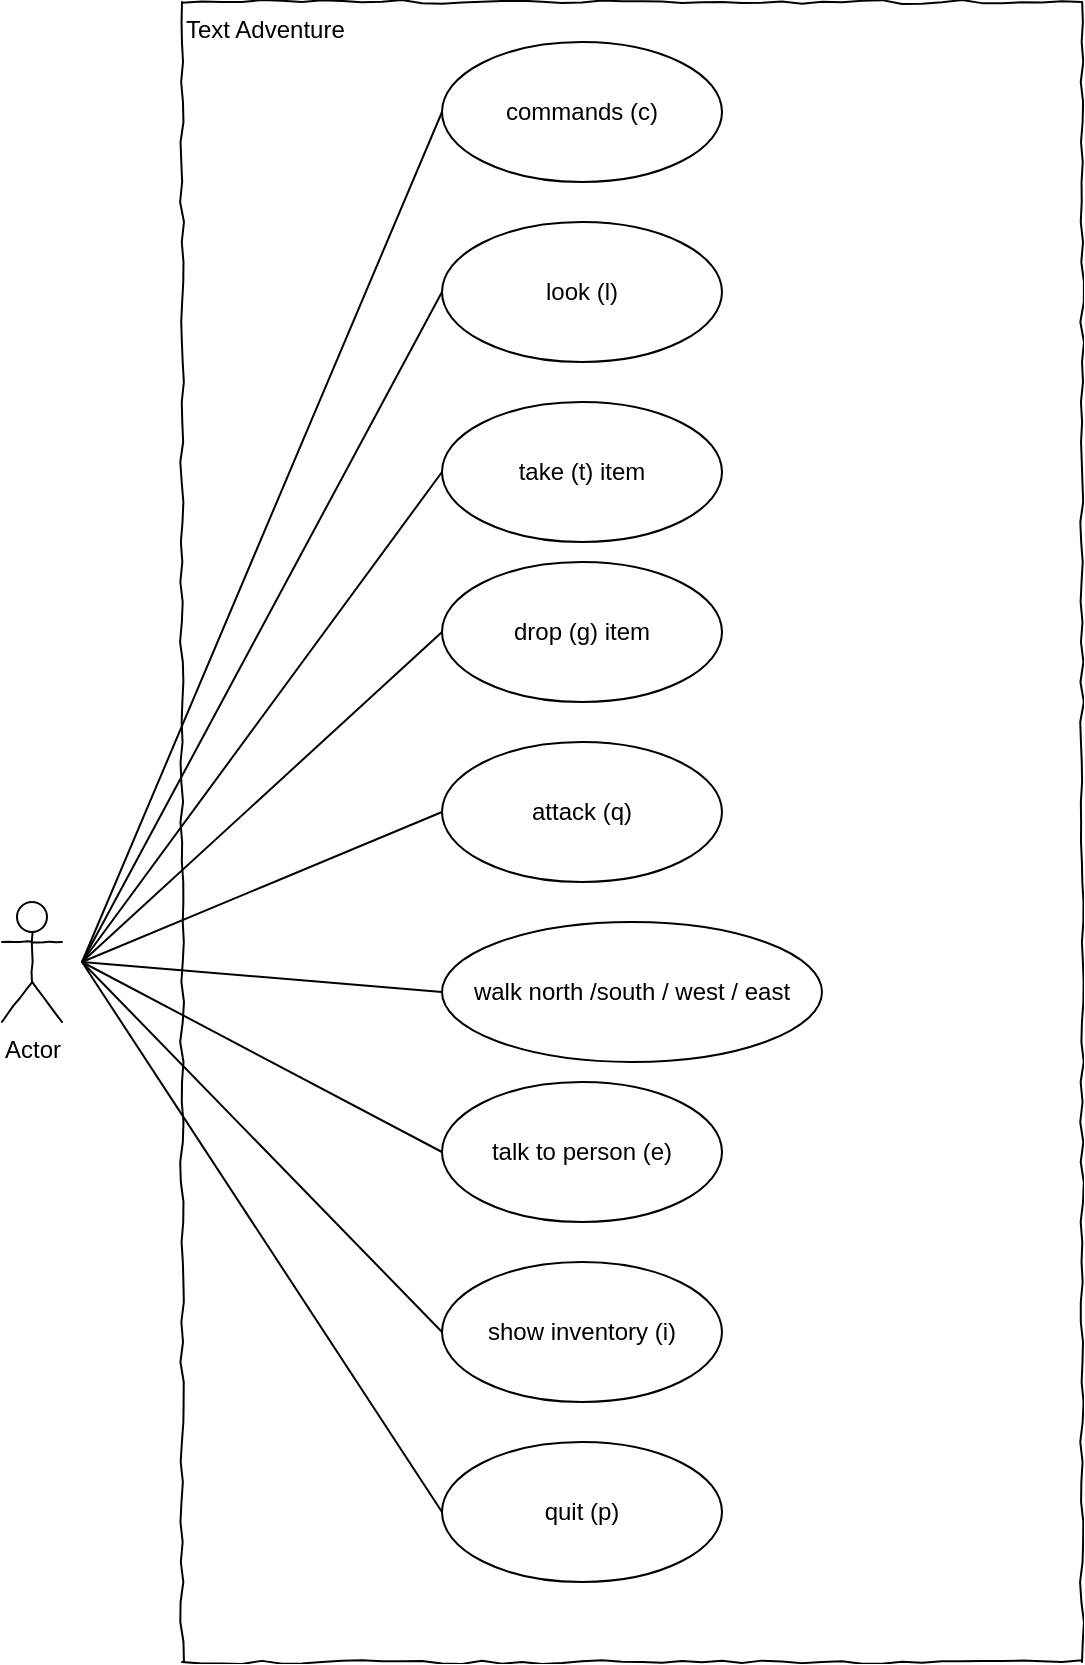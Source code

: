 <mxfile version="13.5.8" type="device"><diagram id="rLSn-KdCEXKYZTksXlZC" name="Page-1"><mxGraphModel dx="1422" dy="745" grid="1" gridSize="10" guides="1" tooltips="1" connect="1" arrows="1" fold="1" page="1" pageScale="1" pageWidth="827" pageHeight="1169" math="0" shadow="0"><root><mxCell id="0"/><mxCell id="1" parent="0"/><mxCell id="k0lDTbpSX53KHQLTWqQt-22" value="&lt;div style=&quot;text-align: left&quot;&gt;&lt;span&gt;Text Adventure&lt;/span&gt;&lt;/div&gt;" style="rounded=0;whiteSpace=wrap;html=1;shadow=0;glass=0;comic=1;strokeColor=#000000;labelPosition=center;verticalLabelPosition=middle;align=left;verticalAlign=top;absoluteArcSize=1;arcSize=50;" parent="1" vertex="1"><mxGeometry x="170" y="120" width="450" height="830" as="geometry"/></mxCell><mxCell id="k0lDTbpSX53KHQLTWqQt-1" value="Actor" style="shape=umlActor;verticalLabelPosition=bottom;labelBackgroundColor=#ffffff;verticalAlign=top;html=1;rounded=1;shadow=0;comic=1;strokeWidth=1;comic=1" parent="1" vertex="1"><mxGeometry x="80" y="570" width="30" height="60" as="geometry"/></mxCell><mxCell id="k0lDTbpSX53KHQLTWqQt-2" value="commands (c)" style="ellipse;whiteSpace=wrap;html=1;rounded=1;shadow=0;strokeWidth=1;comic=1;" parent="1" vertex="1"><mxGeometry x="300" y="140" width="140" height="70" as="geometry"/></mxCell><mxCell id="k0lDTbpSX53KHQLTWqQt-3" value="look (l)&lt;span style=&quot;color: rgba(0 , 0 , 0 , 0) ; font-family: monospace ; font-size: 0px&quot;&gt;CmxGraphModel%3E%3Croot%3E%3CmxCell%20id%3D%220%22%2F%3E%3CmxCell%20id%3D%221%22%20parent%3D%220%22%2F%3E%3CmxCell%20id%3D%222%22%20value%3D%22commands%20(c)%22%20style%3D%22ellipse%3BwhiteSpace%3Dwrap%3Bhtml%3D1%3Brounded%3D1%3Bshadow%3D0%3BstrokeWidth%3D1%3Bcomic%3D1%3B%22%20vertex%3D%221%22%20parent%3D%221%22%3E%3CmxGeometry%20x%3D%22270%22%20y%3D%22160%22%20width%3D%22140%22%20height%3D%2270%22%20as%3D%22geometry%22%2F%3E%3C%2FmxCell%3E%3C%2Froot%3E%3C%2FmxGraphModel%3&lt;/span&gt;" style="ellipse;whiteSpace=wrap;html=1;rounded=1;shadow=0;strokeWidth=1;comic=1;" parent="1" vertex="1"><mxGeometry x="300" y="230" width="140" height="70" as="geometry"/></mxCell><mxCell id="k0lDTbpSX53KHQLTWqQt-4" value="show inventory (i)" style="ellipse;whiteSpace=wrap;html=1;rounded=1;shadow=0;strokeWidth=1;comic=1;" parent="1" vertex="1"><mxGeometry x="300" y="750" width="140" height="70" as="geometry"/></mxCell><mxCell id="k0lDTbpSX53KHQLTWqQt-5" value="take (t) item" style="ellipse;whiteSpace=wrap;html=1;rounded=1;shadow=0;strokeWidth=1;comic=1;" parent="1" vertex="1"><mxGeometry x="300" y="320" width="140" height="70" as="geometry"/></mxCell><mxCell id="k0lDTbpSX53KHQLTWqQt-6" value="drop (g) item" style="ellipse;whiteSpace=wrap;html=1;rounded=1;shadow=0;strokeWidth=1;comic=1;" parent="1" vertex="1"><mxGeometry x="300" y="400" width="140" height="70" as="geometry"/></mxCell><mxCell id="k0lDTbpSX53KHQLTWqQt-7" value="attack (q)" style="ellipse;whiteSpace=wrap;html=1;rounded=1;shadow=0;strokeWidth=1;comic=1;" parent="1" vertex="1"><mxGeometry x="300" y="490" width="140" height="70" as="geometry"/></mxCell><mxCell id="k0lDTbpSX53KHQLTWqQt-9" value="walk north /south / west / east" style="ellipse;whiteSpace=wrap;html=1;rounded=1;shadow=0;strokeWidth=1;comic=1;" parent="1" vertex="1"><mxGeometry x="300" y="580" width="190" height="70" as="geometry"/></mxCell><mxCell id="k0lDTbpSX53KHQLTWqQt-10" value="talk to person (e)" style="ellipse;whiteSpace=wrap;html=1;rounded=1;shadow=0;strokeWidth=1;comic=1;" parent="1" vertex="1"><mxGeometry x="300" y="660" width="140" height="70" as="geometry"/></mxCell><mxCell id="k0lDTbpSX53KHQLTWqQt-11" value="quit (p)" style="ellipse;whiteSpace=wrap;html=1;rounded=1;shadow=0;strokeWidth=1;comic=1;" parent="1" vertex="1"><mxGeometry x="300" y="840" width="140" height="70" as="geometry"/></mxCell><mxCell id="k0lDTbpSX53KHQLTWqQt-12" value="" style="endArrow=none;html=1;entryX=0;entryY=0.5;entryDx=0;entryDy=0;" parent="1" target="k0lDTbpSX53KHQLTWqQt-2" edge="1"><mxGeometry width="50" height="50" relative="1" as="geometry"><mxPoint x="120" y="600" as="sourcePoint"/><mxPoint x="570" y="480" as="targetPoint"/></mxGeometry></mxCell><mxCell id="k0lDTbpSX53KHQLTWqQt-13" value="" style="endArrow=none;html=1;entryX=0;entryY=0.5;entryDx=0;entryDy=0;" parent="1" target="k0lDTbpSX53KHQLTWqQt-5" edge="1"><mxGeometry width="50" height="50" relative="1" as="geometry"><mxPoint x="120" y="600" as="sourcePoint"/><mxPoint x="220" y="185" as="targetPoint"/></mxGeometry></mxCell><mxCell id="k0lDTbpSX53KHQLTWqQt-14" value="" style="endArrow=none;html=1;entryX=0;entryY=0.5;entryDx=0;entryDy=0;" parent="1" target="k0lDTbpSX53KHQLTWqQt-3" edge="1"><mxGeometry width="50" height="50" relative="1" as="geometry"><mxPoint x="120" y="600" as="sourcePoint"/><mxPoint x="230" y="195" as="targetPoint"/></mxGeometry></mxCell><mxCell id="k0lDTbpSX53KHQLTWqQt-15" value="" style="endArrow=none;html=1;entryX=0;entryY=0.5;entryDx=0;entryDy=0;" parent="1" target="k0lDTbpSX53KHQLTWqQt-6" edge="1"><mxGeometry width="50" height="50" relative="1" as="geometry"><mxPoint x="120" y="600" as="sourcePoint"/><mxPoint x="240" y="205" as="targetPoint"/></mxGeometry></mxCell><mxCell id="k0lDTbpSX53KHQLTWqQt-16" value="" style="endArrow=none;html=1;entryX=0;entryY=0.5;entryDx=0;entryDy=0;" parent="1" target="k0lDTbpSX53KHQLTWqQt-7" edge="1"><mxGeometry width="50" height="50" relative="1" as="geometry"><mxPoint x="120" y="600" as="sourcePoint"/><mxPoint x="250" y="215" as="targetPoint"/></mxGeometry></mxCell><mxCell id="k0lDTbpSX53KHQLTWqQt-18" value="" style="endArrow=none;html=1;entryX=0;entryY=0.5;entryDx=0;entryDy=0;" parent="1" target="k0lDTbpSX53KHQLTWqQt-9" edge="1"><mxGeometry width="50" height="50" relative="1" as="geometry"><mxPoint x="120" y="600" as="sourcePoint"/><mxPoint x="270" y="235" as="targetPoint"/></mxGeometry></mxCell><mxCell id="k0lDTbpSX53KHQLTWqQt-19" value="" style="endArrow=none;html=1;exitX=0;exitY=0.5;exitDx=0;exitDy=0;" parent="1" source="k0lDTbpSX53KHQLTWqQt-10" edge="1"><mxGeometry width="50" height="50" relative="1" as="geometry"><mxPoint x="190" y="670" as="sourcePoint"/><mxPoint x="120" y="600" as="targetPoint"/></mxGeometry></mxCell><mxCell id="k0lDTbpSX53KHQLTWqQt-20" value="" style="endArrow=none;html=1;exitX=0;exitY=0.5;exitDx=0;exitDy=0;" parent="1" source="k0lDTbpSX53KHQLTWqQt-4" edge="1"><mxGeometry width="50" height="50" relative="1" as="geometry"><mxPoint x="200" y="680" as="sourcePoint"/><mxPoint x="120" y="600" as="targetPoint"/></mxGeometry></mxCell><mxCell id="k0lDTbpSX53KHQLTWqQt-21" value="" style="endArrow=none;html=1;entryX=0;entryY=0.5;entryDx=0;entryDy=0;" parent="1" target="k0lDTbpSX53KHQLTWqQt-11" edge="1"><mxGeometry width="50" height="50" relative="1" as="geometry"><mxPoint x="120" y="600" as="sourcePoint"/><mxPoint x="300" y="265" as="targetPoint"/></mxGeometry></mxCell></root></mxGraphModel></diagram></mxfile>